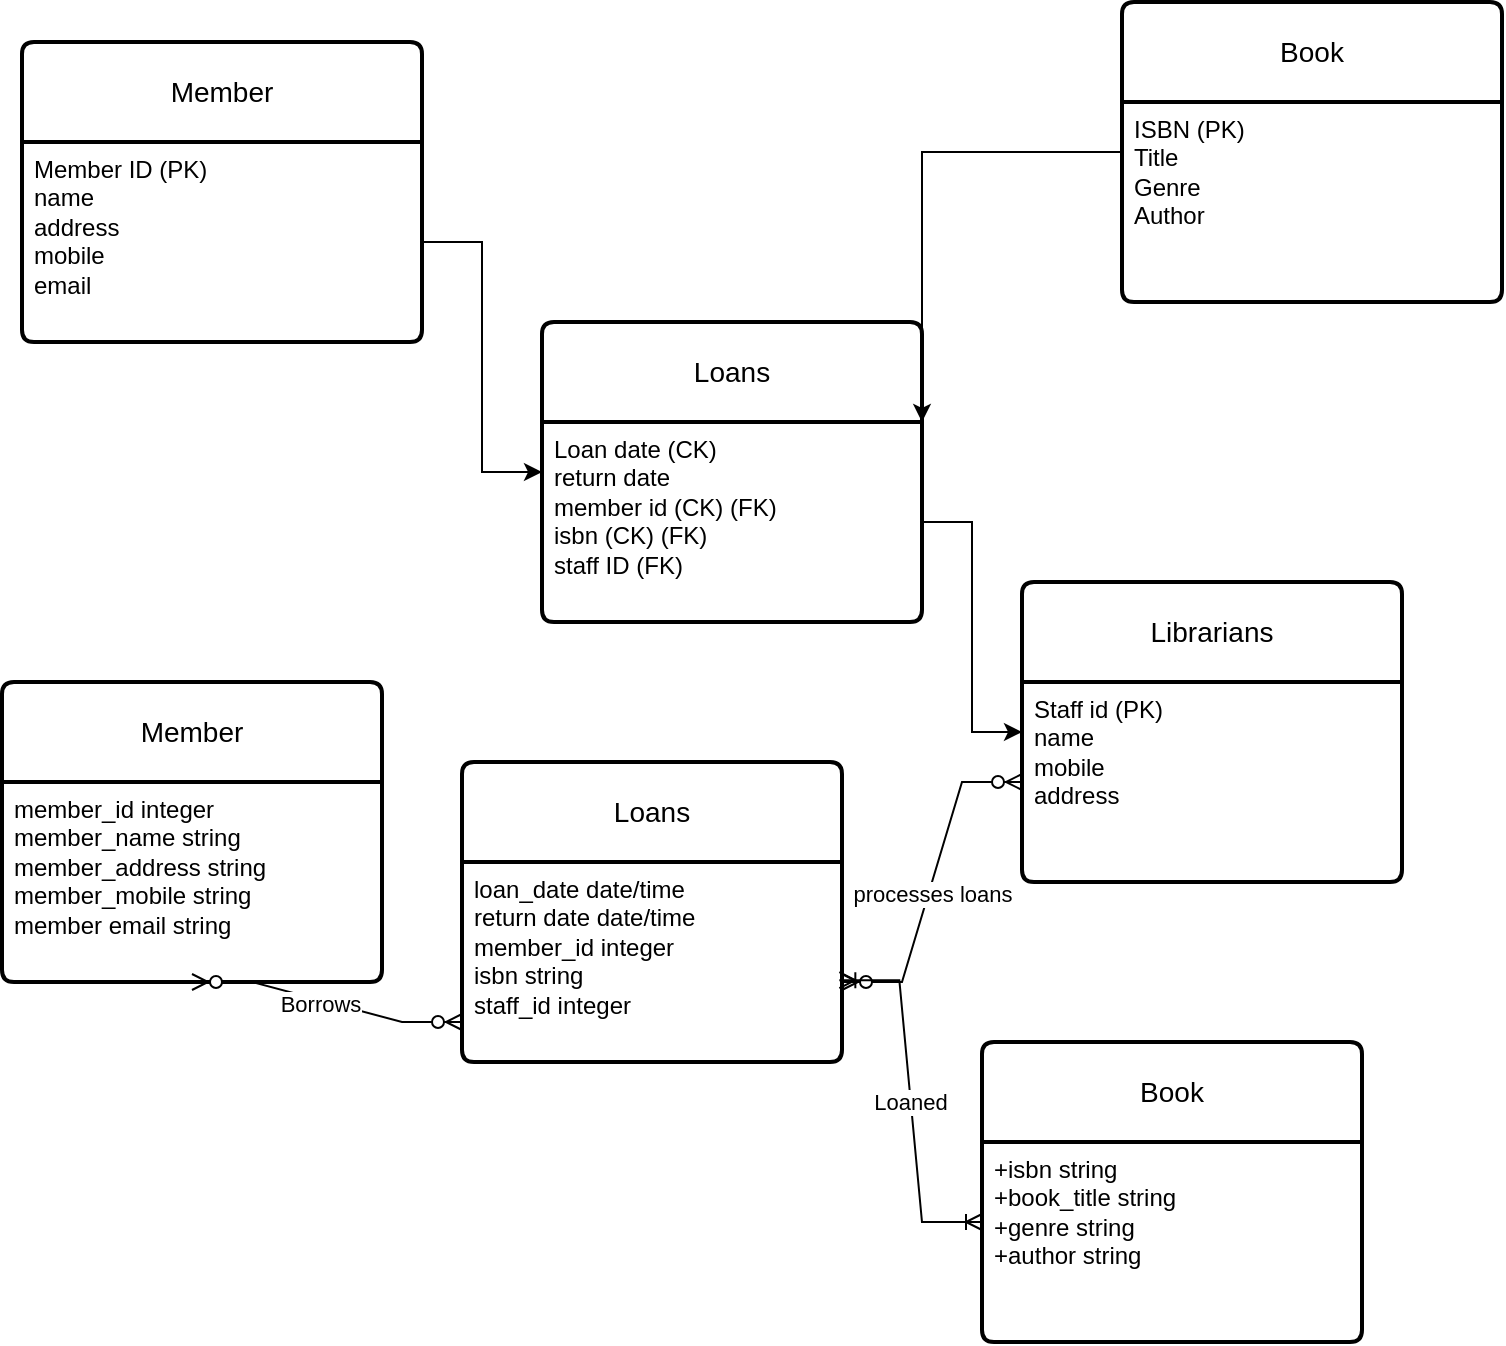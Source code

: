 <mxfile version="24.4.9" type="github">
  <diagram name="Page-1" id="Ln7dWAybLOrNNRmTtekH">
    <mxGraphModel dx="638" dy="1563" grid="1" gridSize="10" guides="1" tooltips="1" connect="1" arrows="1" fold="1" page="1" pageScale="1" pageWidth="827" pageHeight="1169" math="0" shadow="0">
      <root>
        <mxCell id="0" />
        <mxCell id="1" parent="0" />
        <mxCell id="VhYzwTwejtBj_856slbG-14" value="Member" style="swimlane;childLayout=stackLayout;horizontal=1;startSize=50;horizontalStack=0;rounded=1;fontSize=14;fontStyle=0;strokeWidth=2;resizeParent=0;resizeLast=1;shadow=0;dashed=0;align=center;arcSize=4;whiteSpace=wrap;html=1;" vertex="1" parent="1">
          <mxGeometry x="70" y="-690" width="200" height="150" as="geometry" />
        </mxCell>
        <mxCell id="VhYzwTwejtBj_856slbG-15" value="Member ID (PK)&lt;div&gt;name&lt;/div&gt;&lt;div&gt;address&lt;/div&gt;&lt;div&gt;mobile&amp;nbsp;&lt;/div&gt;&lt;div&gt;email&lt;/div&gt;" style="align=left;strokeColor=none;fillColor=none;spacingLeft=4;fontSize=12;verticalAlign=top;resizable=0;rotatable=0;part=1;html=1;" vertex="1" parent="VhYzwTwejtBj_856slbG-14">
          <mxGeometry y="50" width="200" height="100" as="geometry" />
        </mxCell>
        <mxCell id="VhYzwTwejtBj_856slbG-21" value="Loans" style="swimlane;childLayout=stackLayout;horizontal=1;startSize=50;horizontalStack=0;rounded=1;fontSize=14;fontStyle=0;strokeWidth=2;resizeParent=0;resizeLast=1;shadow=0;dashed=0;align=center;arcSize=4;whiteSpace=wrap;html=1;" vertex="1" parent="1">
          <mxGeometry x="330" y="-550" width="190" height="150" as="geometry" />
        </mxCell>
        <mxCell id="VhYzwTwejtBj_856slbG-22" value="Loan date (CK)&lt;div&gt;return date&lt;/div&gt;&lt;div&gt;member id (CK) (FK)&lt;/div&gt;&lt;div&gt;isbn&amp;nbsp;&lt;span style=&quot;background-color: initial;&quot;&gt;(CK) (FK)&lt;/span&gt;&lt;/div&gt;&lt;div&gt;staff ID (FK)&lt;/div&gt;" style="align=left;strokeColor=none;fillColor=none;spacingLeft=4;fontSize=12;verticalAlign=top;resizable=0;rotatable=0;part=1;html=1;" vertex="1" parent="VhYzwTwejtBj_856slbG-21">
          <mxGeometry y="50" width="190" height="100" as="geometry" />
        </mxCell>
        <mxCell id="VhYzwTwejtBj_856slbG-33" style="edgeStyle=orthogonalEdgeStyle;rounded=0;orthogonalLoop=1;jettySize=auto;html=1;entryX=1;entryY=0;entryDx=0;entryDy=0;" edge="1" parent="1" source="VhYzwTwejtBj_856slbG-25" target="VhYzwTwejtBj_856slbG-22">
          <mxGeometry relative="1" as="geometry" />
        </mxCell>
        <mxCell id="VhYzwTwejtBj_856slbG-25" value="Book" style="swimlane;childLayout=stackLayout;horizontal=1;startSize=50;horizontalStack=0;rounded=1;fontSize=14;fontStyle=0;strokeWidth=2;resizeParent=0;resizeLast=1;shadow=0;dashed=0;align=center;arcSize=4;whiteSpace=wrap;html=1;" vertex="1" parent="1">
          <mxGeometry x="620" y="-710" width="190" height="150" as="geometry" />
        </mxCell>
        <mxCell id="VhYzwTwejtBj_856slbG-26" value="ISBN (PK)&lt;div&gt;Title&lt;/div&gt;&lt;div&gt;Genre&lt;/div&gt;&lt;div&gt;Author&amp;nbsp;&lt;/div&gt;" style="align=left;strokeColor=none;fillColor=none;spacingLeft=4;fontSize=12;verticalAlign=top;resizable=0;rotatable=0;part=1;html=1;" vertex="1" parent="VhYzwTwejtBj_856slbG-25">
          <mxGeometry y="50" width="190" height="100" as="geometry" />
        </mxCell>
        <mxCell id="VhYzwTwejtBj_856slbG-28" value="Librarians" style="swimlane;childLayout=stackLayout;horizontal=1;startSize=50;horizontalStack=0;rounded=1;fontSize=14;fontStyle=0;strokeWidth=2;resizeParent=0;resizeLast=1;shadow=0;dashed=0;align=center;arcSize=4;whiteSpace=wrap;html=1;" vertex="1" parent="1">
          <mxGeometry x="570" y="-420" width="190" height="150" as="geometry" />
        </mxCell>
        <mxCell id="VhYzwTwejtBj_856slbG-29" value="Staff id (PK)&lt;div&gt;name&lt;/div&gt;&lt;div&gt;mobile&lt;/div&gt;&lt;div&gt;address&lt;/div&gt;&lt;div&gt;&lt;br&gt;&lt;/div&gt;" style="align=left;strokeColor=none;fillColor=none;spacingLeft=4;fontSize=12;verticalAlign=top;resizable=0;rotatable=0;part=1;html=1;" vertex="1" parent="VhYzwTwejtBj_856slbG-28">
          <mxGeometry y="50" width="190" height="100" as="geometry" />
        </mxCell>
        <mxCell id="VhYzwTwejtBj_856slbG-30" value="Member" style="swimlane;childLayout=stackLayout;horizontal=1;startSize=50;horizontalStack=0;rounded=1;fontSize=14;fontStyle=0;strokeWidth=2;resizeParent=0;resizeLast=1;shadow=0;dashed=0;align=center;arcSize=4;whiteSpace=wrap;html=1;" vertex="1" parent="1">
          <mxGeometry x="60" y="-370" width="190" height="150" as="geometry" />
        </mxCell>
        <mxCell id="VhYzwTwejtBj_856slbG-31" value="member_id integer&lt;div&gt;member_name string&lt;/div&gt;&lt;div&gt;member_address string&lt;/div&gt;&lt;div&gt;member_mobile string&amp;nbsp;&lt;/div&gt;&lt;div&gt;member email string&amp;nbsp;&lt;/div&gt;" style="align=left;strokeColor=none;fillColor=none;spacingLeft=4;fontSize=12;verticalAlign=top;resizable=0;rotatable=0;part=1;html=1;" vertex="1" parent="VhYzwTwejtBj_856slbG-30">
          <mxGeometry y="50" width="190" height="100" as="geometry" />
        </mxCell>
        <mxCell id="VhYzwTwejtBj_856slbG-32" style="edgeStyle=orthogonalEdgeStyle;rounded=0;orthogonalLoop=1;jettySize=auto;html=1;entryX=0;entryY=0.25;entryDx=0;entryDy=0;" edge="1" parent="1" source="VhYzwTwejtBj_856slbG-15" target="VhYzwTwejtBj_856slbG-22">
          <mxGeometry relative="1" as="geometry" />
        </mxCell>
        <mxCell id="VhYzwTwejtBj_856slbG-34" style="edgeStyle=orthogonalEdgeStyle;rounded=0;orthogonalLoop=1;jettySize=auto;html=1;entryX=0;entryY=0.25;entryDx=0;entryDy=0;" edge="1" parent="1" source="VhYzwTwejtBj_856slbG-22" target="VhYzwTwejtBj_856slbG-29">
          <mxGeometry relative="1" as="geometry" />
        </mxCell>
        <mxCell id="VhYzwTwejtBj_856slbG-36" value="Loans" style="swimlane;childLayout=stackLayout;horizontal=1;startSize=50;horizontalStack=0;rounded=1;fontSize=14;fontStyle=0;strokeWidth=2;resizeParent=0;resizeLast=1;shadow=0;dashed=0;align=center;arcSize=4;whiteSpace=wrap;html=1;" vertex="1" parent="1">
          <mxGeometry x="290" y="-330" width="190" height="150" as="geometry" />
        </mxCell>
        <mxCell id="VhYzwTwejtBj_856slbG-37" value="loan_date date/time&lt;div&gt;return date date/time&lt;/div&gt;&lt;div&gt;member_id integer&lt;/div&gt;&lt;div&gt;isbn string&lt;/div&gt;&lt;div&gt;staff_id integer&lt;/div&gt;" style="align=left;strokeColor=none;fillColor=none;spacingLeft=4;fontSize=12;verticalAlign=top;resizable=0;rotatable=0;part=1;html=1;" vertex="1" parent="VhYzwTwejtBj_856slbG-36">
          <mxGeometry y="50" width="190" height="100" as="geometry" />
        </mxCell>
        <mxCell id="VhYzwTwejtBj_856slbG-39" value="Book" style="swimlane;childLayout=stackLayout;horizontal=1;startSize=50;horizontalStack=0;rounded=1;fontSize=14;fontStyle=0;strokeWidth=2;resizeParent=0;resizeLast=1;shadow=0;dashed=0;align=center;arcSize=4;whiteSpace=wrap;html=1;" vertex="1" parent="1">
          <mxGeometry x="550" y="-190" width="190" height="150" as="geometry" />
        </mxCell>
        <mxCell id="VhYzwTwejtBj_856slbG-40" value="+isbn string&lt;div&gt;+book_title string&lt;/div&gt;&lt;div&gt;+genre string&lt;/div&gt;&lt;div&gt;+author string&amp;nbsp;&lt;/div&gt;" style="align=left;strokeColor=none;fillColor=none;spacingLeft=4;fontSize=12;verticalAlign=top;resizable=0;rotatable=0;part=1;html=1;" vertex="1" parent="VhYzwTwejtBj_856slbG-39">
          <mxGeometry y="50" width="190" height="100" as="geometry" />
        </mxCell>
        <mxCell id="VhYzwTwejtBj_856slbG-41" value="" style="swimlane;childLayout=stackLayout;horizontal=1;startSize=50;horizontalStack=0;rounded=1;fontSize=14;fontStyle=0;strokeWidth=2;resizeParent=0;resizeLast=1;shadow=0;dashed=0;align=center;arcSize=4;whiteSpace=wrap;html=1;" vertex="1" parent="VhYzwTwejtBj_856slbG-39">
          <mxGeometry y="150" width="190" as="geometry" />
        </mxCell>
        <mxCell id="VhYzwTwejtBj_856slbG-48" value="" style="edgeStyle=entityRelationEdgeStyle;fontSize=12;html=1;endArrow=ERzeroToMany;endFill=1;startArrow=ERzeroToMany;rounded=0;" edge="1" parent="1">
          <mxGeometry width="100" height="100" relative="1" as="geometry">
            <mxPoint x="480" y="-220" as="sourcePoint" />
            <mxPoint x="570" y="-320" as="targetPoint" />
          </mxGeometry>
        </mxCell>
        <mxCell id="VhYzwTwejtBj_856slbG-51" value="processes loans" style="edgeLabel;html=1;align=center;verticalAlign=middle;resizable=0;points=[];" vertex="1" connectable="0" parent="VhYzwTwejtBj_856slbG-48">
          <mxGeometry x="-0.061" y="-1" relative="1" as="geometry">
            <mxPoint as="offset" />
          </mxGeometry>
        </mxCell>
        <mxCell id="VhYzwTwejtBj_856slbG-49" value="" style="edgeStyle=entityRelationEdgeStyle;fontSize=12;html=1;endArrow=ERzeroToMany;endFill=1;startArrow=ERzeroToMany;rounded=0;exitX=0.5;exitY=1;exitDx=0;exitDy=0;" edge="1" parent="1" source="VhYzwTwejtBj_856slbG-31">
          <mxGeometry width="100" height="100" relative="1" as="geometry">
            <mxPoint x="200" y="-100" as="sourcePoint" />
            <mxPoint x="290" y="-200" as="targetPoint" />
          </mxGeometry>
        </mxCell>
        <mxCell id="VhYzwTwejtBj_856slbG-50" value="Borrows" style="edgeLabel;html=1;align=center;verticalAlign=middle;resizable=0;points=[];" vertex="1" connectable="0" parent="VhYzwTwejtBj_856slbG-49">
          <mxGeometry x="-0.058" y="-2" relative="1" as="geometry">
            <mxPoint as="offset" />
          </mxGeometry>
        </mxCell>
        <mxCell id="VhYzwTwejtBj_856slbG-54" value="" style="edgeStyle=entityRelationEdgeStyle;fontSize=12;html=1;endArrow=ERoneToMany;startArrow=ERoneToMany;rounded=0;exitX=0.993;exitY=0.591;exitDx=0;exitDy=0;exitPerimeter=0;" edge="1" parent="1" source="VhYzwTwejtBj_856slbG-37">
          <mxGeometry width="100" height="100" relative="1" as="geometry">
            <mxPoint x="450" as="sourcePoint" />
            <mxPoint x="550" y="-100" as="targetPoint" />
          </mxGeometry>
        </mxCell>
        <mxCell id="VhYzwTwejtBj_856slbG-56" value="Loaned" style="edgeLabel;html=1;align=center;verticalAlign=middle;resizable=0;points=[];" vertex="1" connectable="0" parent="VhYzwTwejtBj_856slbG-54">
          <mxGeometry x="0.005" y="-1" relative="1" as="geometry">
            <mxPoint as="offset" />
          </mxGeometry>
        </mxCell>
      </root>
    </mxGraphModel>
  </diagram>
</mxfile>
